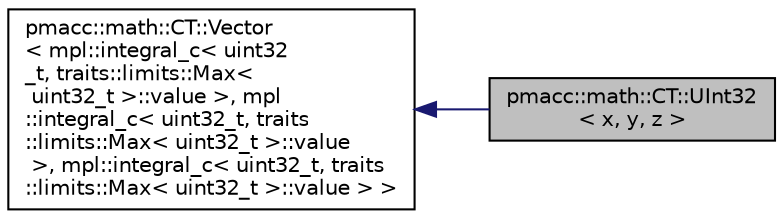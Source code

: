 digraph "pmacc::math::CT::UInt32&lt; x, y, z &gt;"
{
 // LATEX_PDF_SIZE
  edge [fontname="Helvetica",fontsize="10",labelfontname="Helvetica",labelfontsize="10"];
  node [fontname="Helvetica",fontsize="10",shape=record];
  rankdir="LR";
  Node1 [label="pmacc::math::CT::UInt32\l\< x, y, z \>",height=0.2,width=0.4,color="black", fillcolor="grey75", style="filled", fontcolor="black",tooltip="Compile time uint vector."];
  Node2 -> Node1 [dir="back",color="midnightblue",fontsize="10",style="solid",fontname="Helvetica"];
  Node2 [label="pmacc::math::CT::Vector\l\< mpl::integral_c\< uint32\l_t, traits::limits::Max\<\l uint32_t \>::value \>, mpl\l::integral_c\< uint32_t, traits\l::limits::Max\< uint32_t \>::value\l \>, mpl::integral_c\< uint32_t, traits\l::limits::Max\< uint32_t \>::value \> \>",height=0.2,width=0.4,color="black", fillcolor="white", style="filled",URL="$structpmacc_1_1math_1_1_c_t_1_1_vector.html",tooltip=" "];
}
